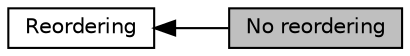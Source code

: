 digraph "No reordering"
{
  edge [fontname="Helvetica",fontsize="10",labelfontname="Helvetica",labelfontsize="10"];
  node [fontname="Helvetica",fontsize="10",shape=box];
  rankdir=LR;
  Node2 [label="Reordering",height=0.2,width=0.4,color="black", fillcolor="white", style="filled",URL="$group__xrif__reorder.html",tooltip=" "];
  Node1 [label="No reordering",height=0.2,width=0.4,color="black", fillcolor="grey75", style="filled", fontcolor="black",tooltip=" "];
  Node2->Node1 [shape=plaintext, dir="back", style="solid"];
}
